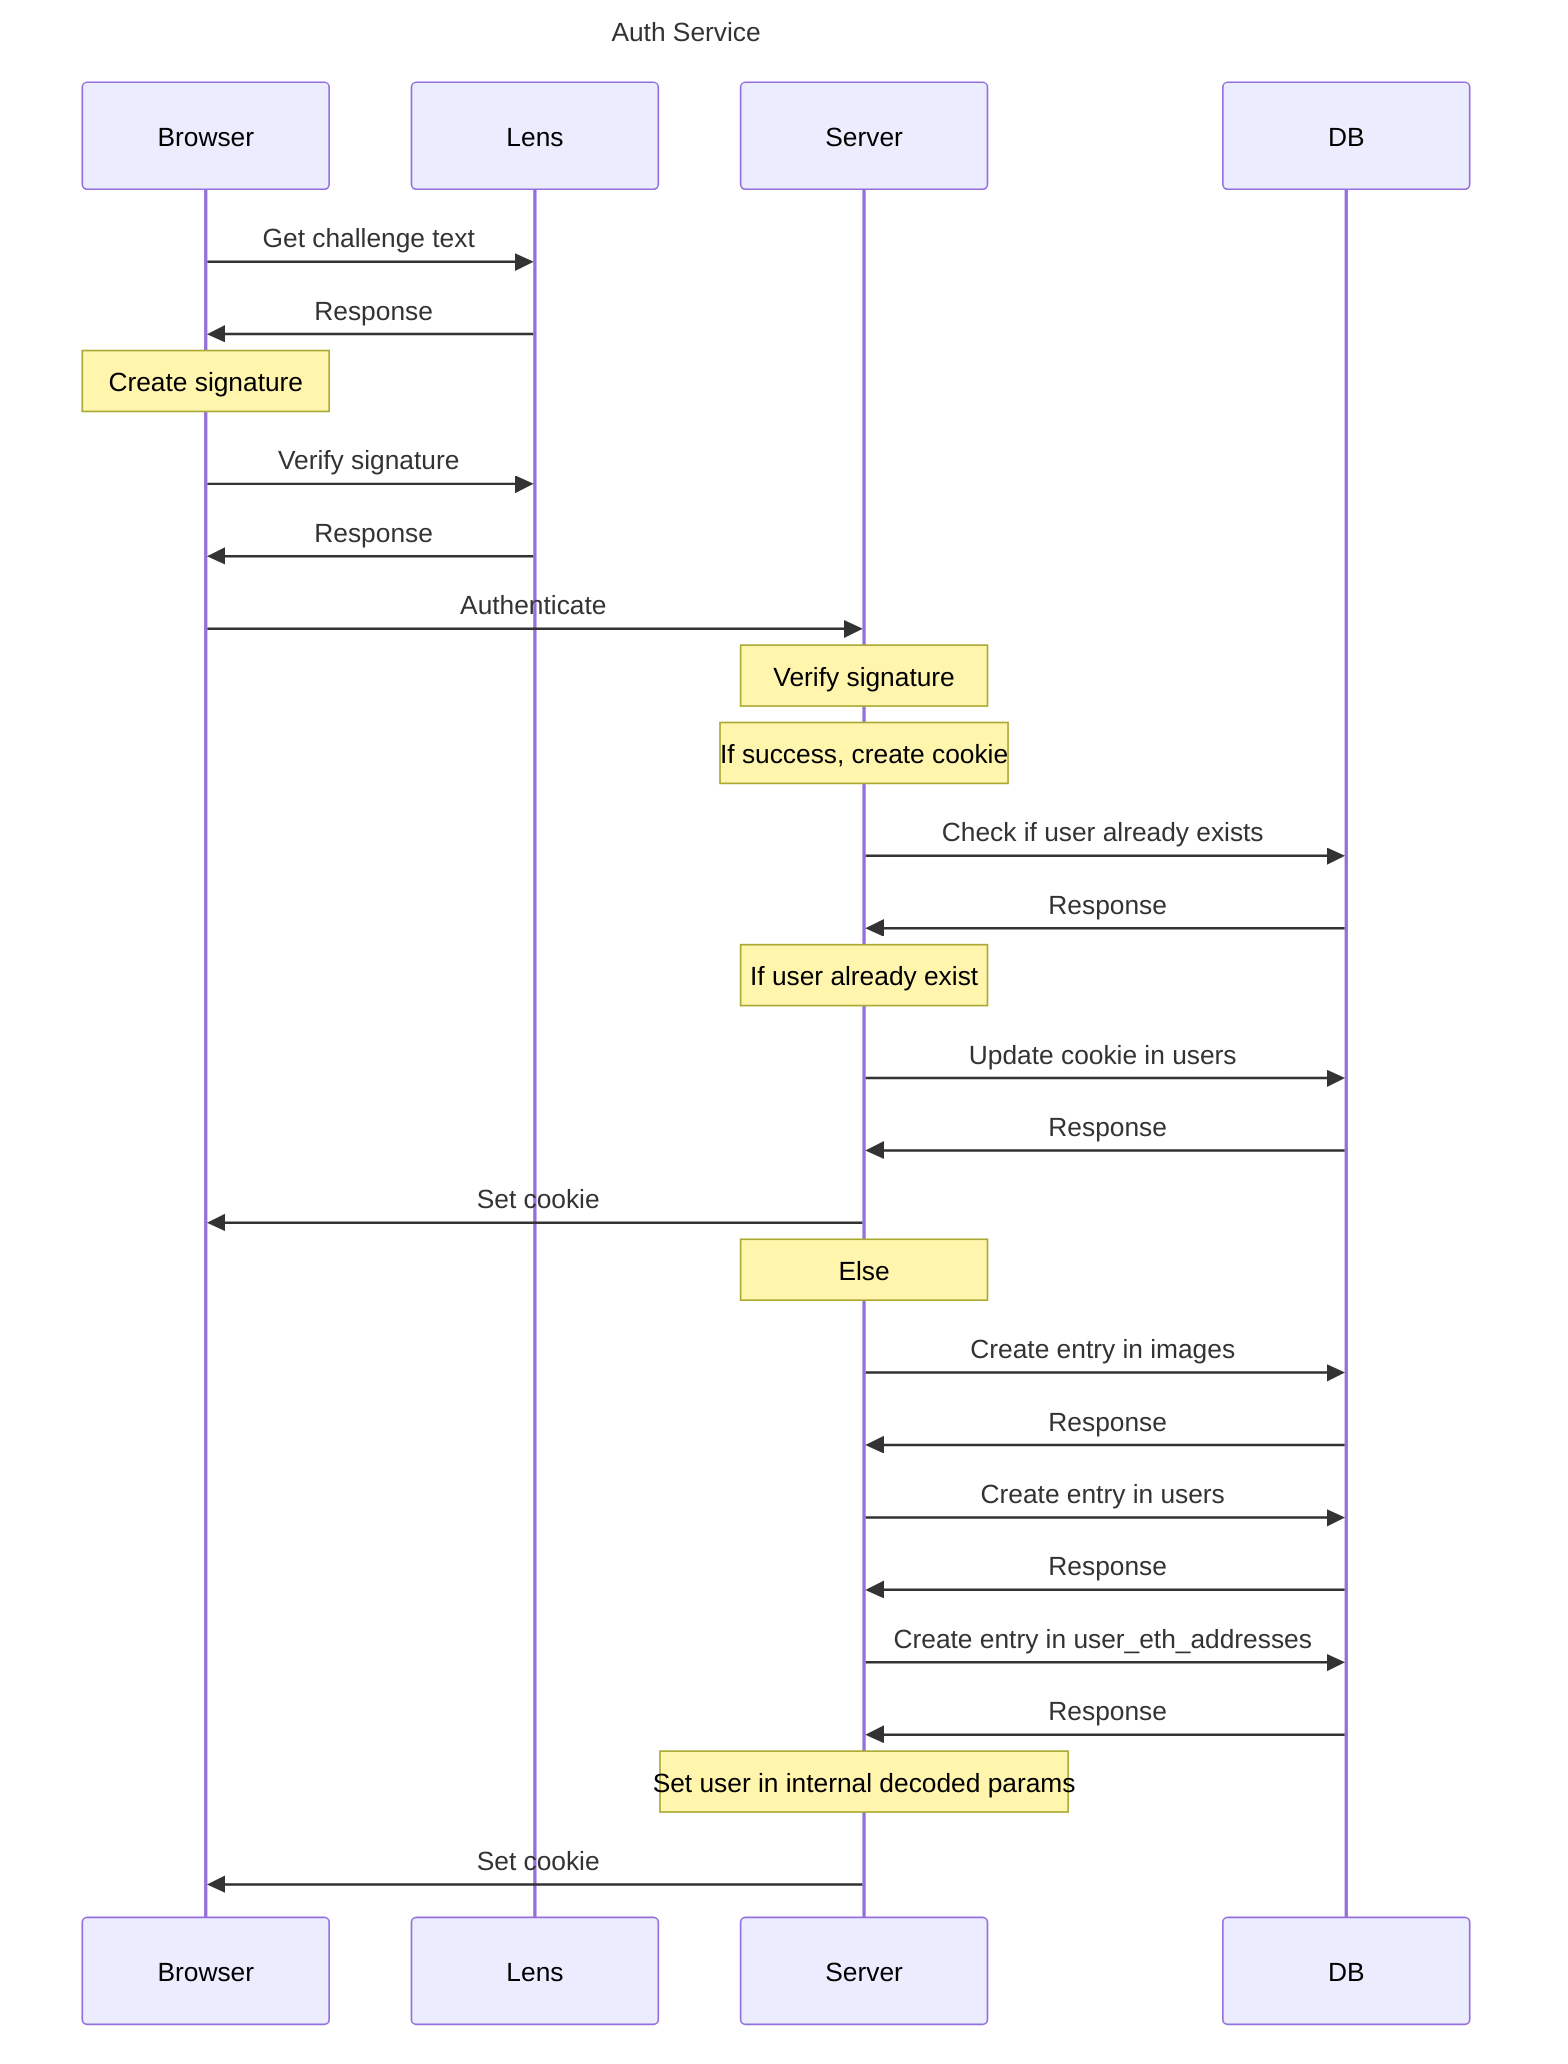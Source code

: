 %% Documentation: https://github.com/mermaid-js/mermaid
%% Editor: https://mermaid.live/edit

sequenceDiagram
title Auth Service 

participant Browser
participant Platform as Lens
participant Server
participant DB

Browser->>Platform: Get challenge text
Platform->>Browser: Response

note over Browser: Create signature

Browser->>Platform: Verify signature
Platform->>Browser: Response

Browser->>Server: Authenticate

note over Server: Verify signature
note over Server: If success, create cookie

Server->>DB: Check if user already exists
DB->>Server: Response

note over Server: If user already exist
Server->>DB: Update cookie in users
DB->>Server: Response
Server->>Browser: Set cookie
note over Server: Else

Server->>DB: Create entry in images
DB->>Server: Response
Server->>DB: Create entry in users
DB->>Server: Response
Server->>DB: Create entry in user_eth_addresses
DB->>Server: Response

note over Server: Set user in internal decoded params

Server->>Browser: Set cookie